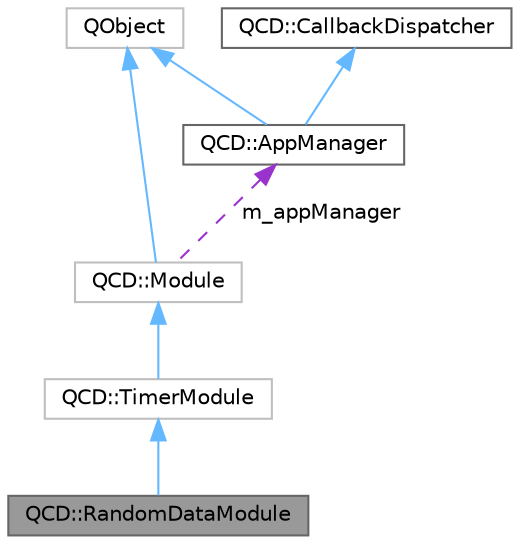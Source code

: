 digraph "QCD::RandomDataModule"
{
 // LATEX_PDF_SIZE
  bgcolor="transparent";
  edge [fontname=Helvetica,fontsize=10,labelfontname=Helvetica,labelfontsize=10];
  node [fontname=Helvetica,fontsize=10,shape=box,height=0.2,width=0.4];
  Node1 [label="QCD::RandomDataModule",height=0.2,width=0.4,color="gray40", fillcolor="grey60", style="filled", fontcolor="black",tooltip=" "];
  Node2 -> Node1 [dir="back",color="steelblue1",style="solid"];
  Node2 [label="QCD::TimerModule",height=0.2,width=0.4,color="grey75", fillcolor="white", style="filled",URL="$classQCD_1_1TimerModule.html",tooltip=" "];
  Node3 -> Node2 [dir="back",color="steelblue1",style="solid"];
  Node3 [label="QCD::Module",height=0.2,width=0.4,color="grey75", fillcolor="white", style="filled",URL="$classQCD_1_1Module.html",tooltip=" "];
  Node4 -> Node3 [dir="back",color="steelblue1",style="solid"];
  Node4 [label="QObject",height=0.2,width=0.4,color="grey75", fillcolor="white", style="filled",tooltip=" "];
  Node5 -> Node3 [dir="back",color="darkorchid3",style="dashed",label=" m_appManager" ];
  Node5 [label="QCD::AppManager",height=0.2,width=0.4,color="gray40", fillcolor="white", style="filled",URL="$classQCD_1_1AppManager.html",tooltip="Handles coordination and data tunneling across application."];
  Node4 -> Node5 [dir="back",color="steelblue1",style="solid"];
  Node6 -> Node5 [dir="back",color="steelblue1",style="solid"];
  Node6 [label="QCD::CallbackDispatcher",height=0.2,width=0.4,color="gray40", fillcolor="white", style="filled",URL="$classQCD_1_1CallbackDispatcher.html",tooltip="CallbackDispatcher provides a module to register and trigger callbacks based on string identifiers."];
}
